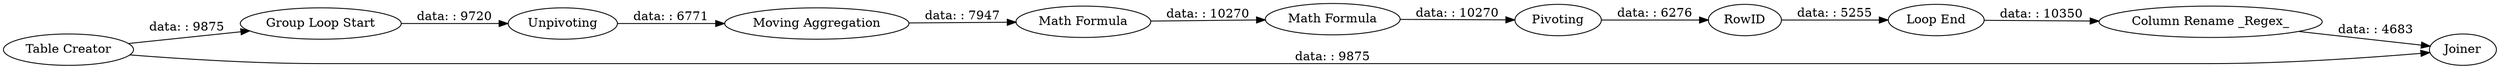 digraph {
	"-8503750297256267494_8" [label="Math Formula"]
	"-8503750297256267494_7" [label=Pivoting]
	"-8503750297256267494_9" [label=RowID]
	"-8503750297256267494_6" [label="Math Formula"]
	"-8503750297256267494_4" [label=Unpivoting]
	"-8503750297256267494_5" [label="Moving Aggregation"]
	"-8503750297256267494_2" [label="Group Loop Start"]
	"-8503750297256267494_11" [label="Column Rename _Regex_"]
	"-8503750297256267494_12" [label=Joiner]
	"-8503750297256267494_10" [label="Loop End"]
	"-8503750297256267494_1" [label="Table Creator"]
	"-8503750297256267494_9" -> "-8503750297256267494_10" [label="data: : 5255"]
	"-8503750297256267494_1" -> "-8503750297256267494_2" [label="data: : 9875"]
	"-8503750297256267494_11" -> "-8503750297256267494_12" [label="data: : 4683"]
	"-8503750297256267494_1" -> "-8503750297256267494_12" [label="data: : 9875"]
	"-8503750297256267494_4" -> "-8503750297256267494_5" [label="data: : 6771"]
	"-8503750297256267494_7" -> "-8503750297256267494_9" [label="data: : 6276"]
	"-8503750297256267494_2" -> "-8503750297256267494_4" [label="data: : 9720"]
	"-8503750297256267494_6" -> "-8503750297256267494_8" [label="data: : 10270"]
	"-8503750297256267494_10" -> "-8503750297256267494_11" [label="data: : 10350"]
	"-8503750297256267494_8" -> "-8503750297256267494_7" [label="data: : 10270"]
	"-8503750297256267494_5" -> "-8503750297256267494_6" [label="data: : 7947"]
	rankdir=LR
}
